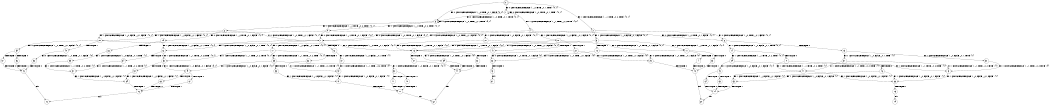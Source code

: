 digraph BCG {
size = "7, 10.5";
center = TRUE;
node [shape = circle];
0 [peripheries = 2];
0 -> 1 [label = "EX !0 !ATOMIC_EXCH_BRANCH (1, +0, TRUE, +0, 1, TRUE) !{0, 1}"];
0 -> 2 [label = "EX !1 !ATOMIC_EXCH_BRANCH (1, +1, TRUE, +0, 2, TRUE) !{0, 1}"];
0 -> 3 [label = "EX !0 !ATOMIC_EXCH_BRANCH (1, +0, TRUE, +0, 1, TRUE) !{0, 1}"];
1 -> 1 [label = "EX !0 !ATOMIC_EXCH_BRANCH (1, +0, TRUE, +0, 1, TRUE) !{0, 1}"];
1 -> 4 [label = "EX !1 !ATOMIC_EXCH_BRANCH (1, +1, TRUE, +0, 2, TRUE) !{0, 1}"];
1 -> 3 [label = "EX !0 !ATOMIC_EXCH_BRANCH (1, +0, TRUE, +0, 1, TRUE) !{0, 1}"];
2 -> 5 [label = "EX !1 !ATOMIC_EXCH_BRANCH (1, +0, FALSE, +0, 1, FALSE) !{0, 1}"];
2 -> 6 [label = "EX !0 !ATOMIC_EXCH_BRANCH (1, +0, TRUE, +0, 1, FALSE) !{0, 1}"];
2 -> 7 [label = "EX !0 !ATOMIC_EXCH_BRANCH (1, +0, TRUE, +0, 1, FALSE) !{0, 1}"];
3 -> 8 [label = "EX !1 !ATOMIC_EXCH_BRANCH (1, +1, TRUE, +0, 2, TRUE) !{0, 1}"];
3 -> 3 [label = "EX !0 !ATOMIC_EXCH_BRANCH (1, +0, TRUE, +0, 1, TRUE) !{0, 1}"];
3 -> 9 [label = "EX !1 !ATOMIC_EXCH_BRANCH (1, +1, TRUE, +0, 2, TRUE) !{0, 1}"];
4 -> 6 [label = "EX !0 !ATOMIC_EXCH_BRANCH (1, +0, TRUE, +0, 1, FALSE) !{0, 1}"];
4 -> 10 [label = "EX !1 !ATOMIC_EXCH_BRANCH (1, +0, FALSE, +0, 1, FALSE) !{0, 1}"];
4 -> 7 [label = "EX !0 !ATOMIC_EXCH_BRANCH (1, +0, TRUE, +0, 1, FALSE) !{0, 1}"];
5 -> 11 [label = "EX !0 !ATOMIC_EXCH_BRANCH (1, +0, TRUE, +0, 1, FALSE) !{0, 1}"];
5 -> 12 [label = "TERMINATE !1"];
5 -> 13 [label = "EX !0 !ATOMIC_EXCH_BRANCH (1, +0, TRUE, +0, 1, FALSE) !{0, 1}"];
6 -> 14 [label = "EX !1 !ATOMIC_EXCH_BRANCH (1, +0, FALSE, +0, 1, TRUE) !{0, 1}"];
6 -> 15 [label = "TERMINATE !0"];
7 -> 16 [label = "EX !1 !ATOMIC_EXCH_BRANCH (1, +0, FALSE, +0, 1, TRUE) !{0, 1}"];
7 -> 17 [label = "EX !1 !ATOMIC_EXCH_BRANCH (1, +0, FALSE, +0, 1, TRUE) !{0, 1}"];
7 -> 18 [label = "TERMINATE !0"];
8 -> 19 [label = "EX !0 !ATOMIC_EXCH_BRANCH (1, +0, TRUE, +0, 1, FALSE) !{0, 1}"];
8 -> 20 [label = "EX !1 !ATOMIC_EXCH_BRANCH (1, +0, FALSE, +0, 1, FALSE) !{0, 1}"];
8 -> 7 [label = "EX !0 !ATOMIC_EXCH_BRANCH (1, +0, TRUE, +0, 1, FALSE) !{0, 1}"];
9 -> 20 [label = "EX !1 !ATOMIC_EXCH_BRANCH (1, +0, FALSE, +0, 1, FALSE) !{0, 1}"];
9 -> 7 [label = "EX !0 !ATOMIC_EXCH_BRANCH (1, +0, TRUE, +0, 1, FALSE) !{0, 1}"];
9 -> 21 [label = "EX !1 !ATOMIC_EXCH_BRANCH (1, +0, FALSE, +0, 1, FALSE) !{0, 1}"];
10 -> 11 [label = "EX !0 !ATOMIC_EXCH_BRANCH (1, +0, TRUE, +0, 1, FALSE) !{0, 1}"];
10 -> 22 [label = "TERMINATE !1"];
10 -> 13 [label = "EX !0 !ATOMIC_EXCH_BRANCH (1, +0, TRUE, +0, 1, FALSE) !{0, 1}"];
11 -> 23 [label = "TERMINATE !0"];
11 -> 24 [label = "TERMINATE !1"];
12 -> 25 [label = "EX !0 !ATOMIC_EXCH_BRANCH (1, +0, TRUE, +0, 1, FALSE) !{0}"];
12 -> 26 [label = "EX !0 !ATOMIC_EXCH_BRANCH (1, +0, TRUE, +0, 1, FALSE) !{0}"];
13 -> 27 [label = "TERMINATE !0"];
13 -> 28 [label = "TERMINATE !1"];
14 -> 29 [label = "EX !1 !ATOMIC_EXCH_BRANCH (1, +1, TRUE, +0, 2, TRUE) !{0, 1}"];
14 -> 30 [label = "TERMINATE !0"];
15 -> 31 [label = "EX !1 !ATOMIC_EXCH_BRANCH (1, +0, FALSE, +0, 1, TRUE) !{1}"];
15 -> 32 [label = "EX !1 !ATOMIC_EXCH_BRANCH (1, +0, FALSE, +0, 1, TRUE) !{1}"];
16 -> 33 [label = "EX !1 !ATOMIC_EXCH_BRANCH (1, +1, TRUE, +0, 2, TRUE) !{0, 1}"];
16 -> 34 [label = "TERMINATE !0"];
17 -> 33 [label = "EX !1 !ATOMIC_EXCH_BRANCH (1, +1, TRUE, +0, 2, TRUE) !{0, 1}"];
17 -> 35 [label = "EX !1 !ATOMIC_EXCH_BRANCH (1, +1, TRUE, +0, 2, TRUE) !{0, 1}"];
17 -> 36 [label = "TERMINATE !0"];
18 -> 37 [label = "EX !1 !ATOMIC_EXCH_BRANCH (1, +0, FALSE, +0, 1, TRUE) !{1}"];
19 -> 16 [label = "EX !1 !ATOMIC_EXCH_BRANCH (1, +0, FALSE, +0, 1, TRUE) !{0, 1}"];
19 -> 38 [label = "TERMINATE !0"];
20 -> 39 [label = "EX !0 !ATOMIC_EXCH_BRANCH (1, +0, TRUE, +0, 1, FALSE) !{0, 1}"];
20 -> 40 [label = "TERMINATE !1"];
20 -> 13 [label = "EX !0 !ATOMIC_EXCH_BRANCH (1, +0, TRUE, +0, 1, FALSE) !{0, 1}"];
21 -> 13 [label = "EX !0 !ATOMIC_EXCH_BRANCH (1, +0, TRUE, +0, 1, FALSE) !{0, 1}"];
21 -> 41 [label = "TERMINATE !1"];
22 -> 25 [label = "EX !0 !ATOMIC_EXCH_BRANCH (1, +0, TRUE, +0, 1, FALSE) !{0}"];
22 -> 26 [label = "EX !0 !ATOMIC_EXCH_BRANCH (1, +0, TRUE, +0, 1, FALSE) !{0}"];
23 -> 42 [label = "TERMINATE !1"];
24 -> 42 [label = "TERMINATE !0"];
25 -> 42 [label = "TERMINATE !0"];
26 -> 43 [label = "TERMINATE !0"];
27 -> 44 [label = "TERMINATE !1"];
28 -> 44 [label = "TERMINATE !0"];
29 -> 45 [label = "EX !1 !ATOMIC_EXCH_BRANCH (1, +0, FALSE, +0, 1, FALSE) !{0, 1}"];
29 -> 46 [label = "TERMINATE !0"];
30 -> 47 [label = "EX !1 !ATOMIC_EXCH_BRANCH (1, +1, TRUE, +0, 2, TRUE) !{1}"];
30 -> 48 [label = "EX !1 !ATOMIC_EXCH_BRANCH (1, +1, TRUE, +0, 2, TRUE) !{1}"];
31 -> 47 [label = "EX !1 !ATOMIC_EXCH_BRANCH (1, +1, TRUE, +0, 2, TRUE) !{1}"];
31 -> 48 [label = "EX !1 !ATOMIC_EXCH_BRANCH (1, +1, TRUE, +0, 2, TRUE) !{1}"];
32 -> 48 [label = "EX !1 !ATOMIC_EXCH_BRANCH (1, +1, TRUE, +0, 2, TRUE) !{1}"];
33 -> 49 [label = "EX !1 !ATOMIC_EXCH_BRANCH (1, +0, FALSE, +0, 1, FALSE) !{0, 1}"];
33 -> 50 [label = "TERMINATE !0"];
34 -> 51 [label = "EX !1 !ATOMIC_EXCH_BRANCH (1, +1, TRUE, +0, 2, TRUE) !{1}"];
35 -> 49 [label = "EX !1 !ATOMIC_EXCH_BRANCH (1, +0, FALSE, +0, 1, FALSE) !{0, 1}"];
35 -> 52 [label = "EX !1 !ATOMIC_EXCH_BRANCH (1, +0, FALSE, +0, 1, FALSE) !{0, 1}"];
35 -> 53 [label = "TERMINATE !0"];
36 -> 54 [label = "EX !1 !ATOMIC_EXCH_BRANCH (1, +1, TRUE, +0, 2, TRUE) !{1}"];
37 -> 54 [label = "EX !1 !ATOMIC_EXCH_BRANCH (1, +1, TRUE, +0, 2, TRUE) !{1}"];
38 -> 55 [label = "EX !1 !ATOMIC_EXCH_BRANCH (1, +0, FALSE, +0, 1, TRUE) !{1}"];
39 -> 56 [label = "TERMINATE !0"];
39 -> 57 [label = "TERMINATE !1"];
40 -> 58 [label = "EX !0 !ATOMIC_EXCH_BRANCH (1, +0, TRUE, +0, 1, FALSE) !{0}"];
41 -> 59 [label = "EX !0 !ATOMIC_EXCH_BRANCH (1, +0, TRUE, +0, 1, FALSE) !{0}"];
42 -> 60 [label = "exit"];
43 -> 61 [label = "exit"];
44 -> 62 [label = "exit"];
45 -> 63 [label = "TERMINATE !0"];
45 -> 64 [label = "TERMINATE !1"];
46 -> 65 [label = "EX !1 !ATOMIC_EXCH_BRANCH (1, +0, FALSE, +0, 1, FALSE) !{1}"];
46 -> 66 [label = "EX !1 !ATOMIC_EXCH_BRANCH (1, +0, FALSE, +0, 1, FALSE) !{1}"];
47 -> 65 [label = "EX !1 !ATOMIC_EXCH_BRANCH (1, +0, FALSE, +0, 1, FALSE) !{1}"];
47 -> 66 [label = "EX !1 !ATOMIC_EXCH_BRANCH (1, +0, FALSE, +0, 1, FALSE) !{1}"];
48 -> 66 [label = "EX !1 !ATOMIC_EXCH_BRANCH (1, +0, FALSE, +0, 1, FALSE) !{1}"];
49 -> 67 [label = "TERMINATE !0"];
49 -> 68 [label = "TERMINATE !1"];
50 -> 69 [label = "EX !1 !ATOMIC_EXCH_BRANCH (1, +0, FALSE, +0, 1, FALSE) !{1}"];
51 -> 69 [label = "EX !1 !ATOMIC_EXCH_BRANCH (1, +0, FALSE, +0, 1, FALSE) !{1}"];
52 -> 70 [label = "TERMINATE !0"];
52 -> 71 [label = "TERMINATE !1"];
53 -> 72 [label = "EX !1 !ATOMIC_EXCH_BRANCH (1, +0, FALSE, +0, 1, FALSE) !{1}"];
54 -> 72 [label = "EX !1 !ATOMIC_EXCH_BRANCH (1, +0, FALSE, +0, 1, FALSE) !{1}"];
55 -> 51 [label = "EX !1 !ATOMIC_EXCH_BRANCH (1, +1, TRUE, +0, 2, TRUE) !{1}"];
56 -> 73 [label = "TERMINATE !1"];
57 -> 73 [label = "TERMINATE !0"];
58 -> 73 [label = "TERMINATE !0"];
59 -> 44 [label = "TERMINATE !0"];
63 -> 74 [label = "TERMINATE !1"];
64 -> 74 [label = "TERMINATE !0"];
65 -> 74 [label = "TERMINATE !1"];
66 -> 75 [label = "TERMINATE !1"];
67 -> 76 [label = "TERMINATE !1"];
68 -> 76 [label = "TERMINATE !0"];
69 -> 76 [label = "TERMINATE !1"];
70 -> 77 [label = "TERMINATE !1"];
71 -> 77 [label = "TERMINATE !0"];
72 -> 77 [label = "TERMINATE !1"];
73 -> 78 [label = "exit"];
74 -> 60 [label = "exit"];
75 -> 79 [label = "exit"];
76 -> 78 [label = "exit"];
77 -> 62 [label = "exit"];
}
